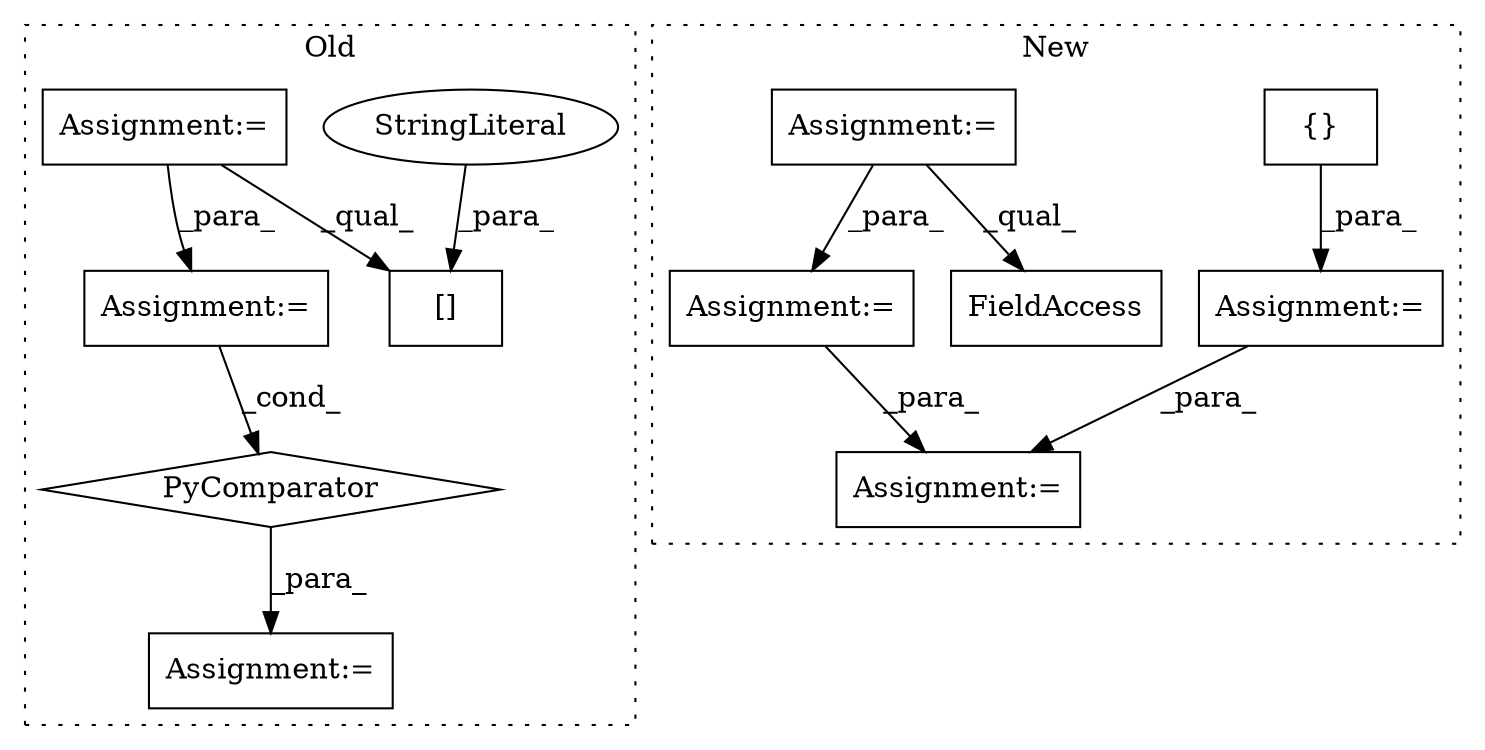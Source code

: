 digraph G {
subgraph cluster0 {
1 [label="[]" a="2" s="699,717" l="11,1" shape="box"];
4 [label="StringLiteral" a="45" s="710" l="7" shape="ellipse"];
6 [label="Assignment:=" a="7" s="497" l="12" shape="box"];
8 [label="Assignment:=" a="7" s="736" l="12" shape="box"];
10 [label="Assignment:=" a="7" s="831" l="38" shape="box"];
12 [label="PyComparator" a="113" s="831" l="38" shape="diamond"];
label = "Old";
style="dotted";
}
subgraph cluster1 {
2 [label="{}" a="4" s="669,681" l="1,1" shape="box"];
3 [label="Assignment:=" a="7" s="993" l="1" shape="box"];
5 [label="Assignment:=" a="7" s="656" l="1" shape="box"];
7 [label="Assignment:=" a="7" s="291" l="2" shape="box"];
9 [label="Assignment:=" a="7" s="594" l="1" shape="box"];
11 [label="FieldAccess" a="22" s="608" l="7" shape="box"];
label = "New";
style="dotted";
}
2 -> 5 [label="_para_"];
4 -> 1 [label="_para_"];
5 -> 3 [label="_para_"];
6 -> 10 [label="_para_"];
6 -> 1 [label="_qual_"];
7 -> 9 [label="_para_"];
7 -> 11 [label="_qual_"];
9 -> 3 [label="_para_"];
10 -> 12 [label="_cond_"];
12 -> 8 [label="_para_"];
}